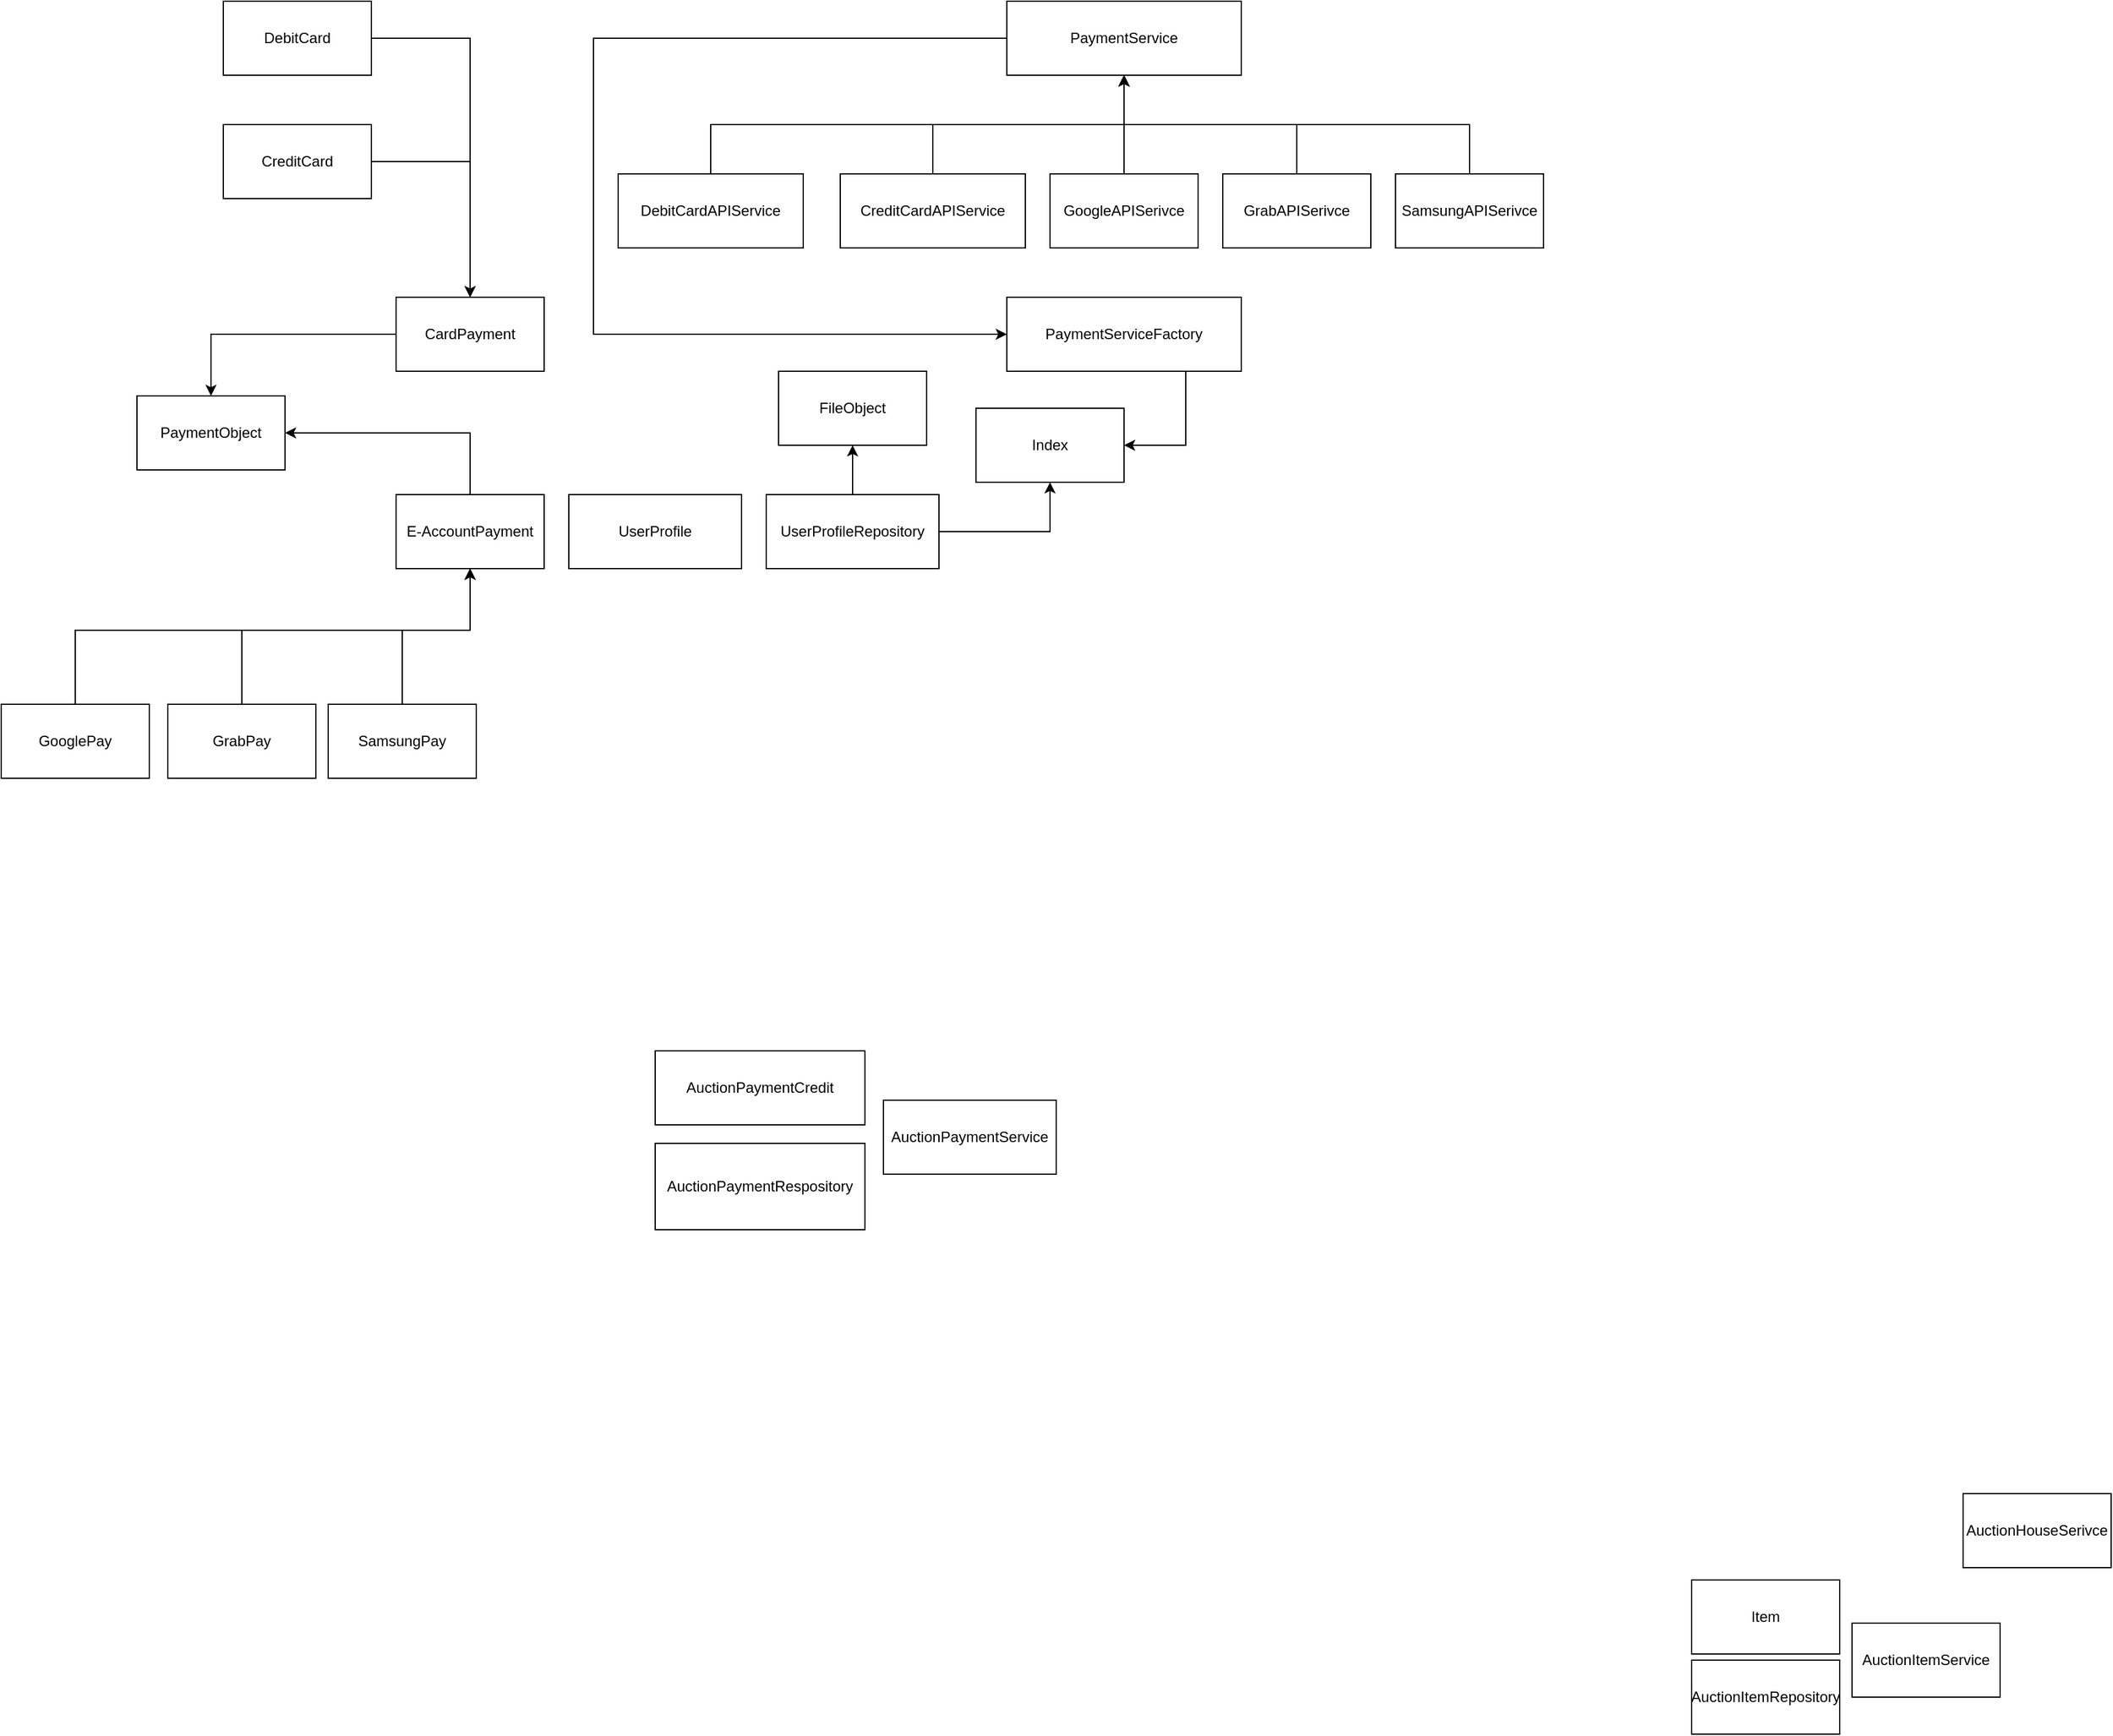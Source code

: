 <mxfile version="14.3.0" type="device" pages="2"><diagram id="2KOIB5N64ErdimOZ_Y05" name="Page-1"><mxGraphModel dx="2427" dy="1928" grid="1" gridSize="10" guides="1" tooltips="1" connect="1" arrows="1" fold="1" page="1" pageScale="1" pageWidth="850" pageHeight="1100" math="0" shadow="0"><root><mxCell id="0"/><mxCell id="1" parent="0"/><mxCell id="OVNvHfUNwyEjtYuhImq--3" value="UserProfile" style="rounded=0;whiteSpace=wrap;html=1;" parent="1" vertex="1"><mxGeometry x="-270" y="-150" width="140" height="60" as="geometry"/></mxCell><mxCell id="OVNvHfUNwyEjtYuhImq--6" value="Item" style="rounded=0;whiteSpace=wrap;html=1;" parent="1" vertex="1"><mxGeometry x="640" y="730" width="120" height="60" as="geometry"/></mxCell><mxCell id="OVNvHfUNwyEjtYuhImq--7" value="AuctionItemService" style="rounded=0;whiteSpace=wrap;html=1;" parent="1" vertex="1"><mxGeometry x="770" y="765" width="120" height="60" as="geometry"/></mxCell><mxCell id="OVNvHfUNwyEjtYuhImq--8" value="AuctionItemRepository" style="rounded=0;whiteSpace=wrap;html=1;" parent="1" vertex="1"><mxGeometry x="640" y="795" width="120" height="60" as="geometry"/></mxCell><mxCell id="OVNvHfUNwyEjtYuhImq--9" value="AuctionHouseSerivce" style="whiteSpace=wrap;html=1;" parent="1" vertex="1"><mxGeometry x="860" y="660" width="120" height="60" as="geometry"/></mxCell><mxCell id="OVNvHfUNwyEjtYuhImq--12" value="AuctionPaymentService" style="whiteSpace=wrap;html=1;" parent="1" vertex="1"><mxGeometry x="-15" y="341" width="140" height="60" as="geometry"/></mxCell><mxCell id="OVNvHfUNwyEjtYuhImq--13" value="AuctionPaymentCredit" style="whiteSpace=wrap;html=1;" parent="1" vertex="1"><mxGeometry x="-200" y="301" width="170" height="60" as="geometry"/></mxCell><mxCell id="OVNvHfUNwyEjtYuhImq--14" value="AuctionPaymentRespository" style="whiteSpace=wrap;html=1;" parent="1" vertex="1"><mxGeometry x="-200" y="376" width="170" height="70" as="geometry"/></mxCell><mxCell id="e3GGRHHCDp3BjyPEcR0e-14" style="edgeStyle=orthogonalEdgeStyle;rounded=0;orthogonalLoop=1;jettySize=auto;html=1;" edge="1" parent="1" source="OVNvHfUNwyEjtYuhImq--26" target="OVNvHfUNwyEjtYuhImq--42"><mxGeometry relative="1" as="geometry"/></mxCell><mxCell id="e3GGRHHCDp3BjyPEcR0e-16" style="edgeStyle=orthogonalEdgeStyle;rounded=0;orthogonalLoop=1;jettySize=auto;html=1;" edge="1" parent="1" source="OVNvHfUNwyEjtYuhImq--26" target="e3GGRHHCDp3BjyPEcR0e-1"><mxGeometry relative="1" as="geometry"/></mxCell><mxCell id="OVNvHfUNwyEjtYuhImq--26" value="UserProfileRepository" style="rounded=0;whiteSpace=wrap;html=1;" parent="1" vertex="1"><mxGeometry x="-110" y="-150" width="140" height="60" as="geometry"/></mxCell><mxCell id="e3GGRHHCDp3BjyPEcR0e-6" style="edgeStyle=orthogonalEdgeStyle;rounded=0;orthogonalLoop=1;jettySize=auto;html=1;" edge="1" parent="1" source="OVNvHfUNwyEjtYuhImq--33" target="mpyZbqCTOSIQwP_T6yYZ-1"><mxGeometry relative="1" as="geometry"><Array as="points"><mxPoint x="-155" y="-450"/><mxPoint x="180" y="-450"/></Array></mxGeometry></mxCell><mxCell id="OVNvHfUNwyEjtYuhImq--33" value="DebitCardAPIService" style="whiteSpace=wrap;html=1;" parent="1" vertex="1"><mxGeometry x="-230" y="-410" width="150" height="60" as="geometry"/></mxCell><mxCell id="OVNvHfUNwyEjtYuhImq--35" style="edgeStyle=orthogonalEdgeStyle;rounded=0;orthogonalLoop=1;jettySize=auto;html=1;" parent="1" source="OVNvHfUNwyEjtYuhImq--36" target="OVNvHfUNwyEjtYuhImq--41" edge="1"><mxGeometry relative="1" as="geometry"/></mxCell><mxCell id="OVNvHfUNwyEjtYuhImq--36" value="CardPayment" style="whiteSpace=wrap;html=1;" parent="1" vertex="1"><mxGeometry x="-410" y="-310" width="120" height="60" as="geometry"/></mxCell><mxCell id="wpagDBGOPuL4EPq9Ays_-21" style="edgeStyle=orthogonalEdgeStyle;rounded=0;orthogonalLoop=1;jettySize=auto;html=1;entryX=1;entryY=0.5;entryDx=0;entryDy=0;" parent="1" source="OVNvHfUNwyEjtYuhImq--39" target="OVNvHfUNwyEjtYuhImq--41" edge="1"><mxGeometry relative="1" as="geometry"><Array as="points"><mxPoint x="-350" y="-200"/></Array></mxGeometry></mxCell><mxCell id="OVNvHfUNwyEjtYuhImq--39" value="E-AccountPayment" style="whiteSpace=wrap;html=1;" parent="1" vertex="1"><mxGeometry x="-410" y="-150" width="120" height="60" as="geometry"/></mxCell><mxCell id="e3GGRHHCDp3BjyPEcR0e-8" style="edgeStyle=orthogonalEdgeStyle;rounded=0;orthogonalLoop=1;jettySize=auto;html=1;entryX=0.5;entryY=1;entryDx=0;entryDy=0;" edge="1" parent="1" source="OVNvHfUNwyEjtYuhImq--40" target="mpyZbqCTOSIQwP_T6yYZ-1"><mxGeometry relative="1" as="geometry"/></mxCell><mxCell id="OVNvHfUNwyEjtYuhImq--40" value="GoogleAPISerivce" style="whiteSpace=wrap;html=1;" parent="1" vertex="1"><mxGeometry x="120" y="-410" width="120" height="60" as="geometry"/></mxCell><mxCell id="OVNvHfUNwyEjtYuhImq--41" value="PaymentObject" style="whiteSpace=wrap;html=1;" parent="1" vertex="1"><mxGeometry x="-620" y="-230" width="120" height="60" as="geometry"/></mxCell><mxCell id="OVNvHfUNwyEjtYuhImq--42" value="Index" style="whiteSpace=wrap;html=1;" parent="1" vertex="1"><mxGeometry x="60" y="-220" width="120" height="60" as="geometry"/></mxCell><mxCell id="wpagDBGOPuL4EPq9Ays_-10" style="edgeStyle=orthogonalEdgeStyle;rounded=0;orthogonalLoop=1;jettySize=auto;html=1;" parent="1" source="wpagDBGOPuL4EPq9Ays_-6" target="OVNvHfUNwyEjtYuhImq--36" edge="1"><mxGeometry relative="1" as="geometry"/></mxCell><mxCell id="wpagDBGOPuL4EPq9Ays_-6" value="DebitCard" style="whiteSpace=wrap;html=1;" parent="1" vertex="1"><mxGeometry x="-550" y="-550" width="120" height="60" as="geometry"/></mxCell><mxCell id="wpagDBGOPuL4EPq9Ays_-11" style="edgeStyle=orthogonalEdgeStyle;rounded=0;orthogonalLoop=1;jettySize=auto;html=1;entryX=0.5;entryY=0;entryDx=0;entryDy=0;" parent="1" source="wpagDBGOPuL4EPq9Ays_-7" target="OVNvHfUNwyEjtYuhImq--36" edge="1"><mxGeometry relative="1" as="geometry"/></mxCell><mxCell id="wpagDBGOPuL4EPq9Ays_-7" value="CreditCard" style="whiteSpace=wrap;html=1;" parent="1" vertex="1"><mxGeometry x="-550" y="-450" width="120" height="60" as="geometry"/></mxCell><mxCell id="e3GGRHHCDp3BjyPEcR0e-7" style="edgeStyle=orthogonalEdgeStyle;rounded=0;orthogonalLoop=1;jettySize=auto;html=1;" edge="1" parent="1" source="wpagDBGOPuL4EPq9Ays_-9" target="mpyZbqCTOSIQwP_T6yYZ-1"><mxGeometry relative="1" as="geometry"/></mxCell><mxCell id="wpagDBGOPuL4EPq9Ays_-9" value="CreditCardAPIService" style="whiteSpace=wrap;html=1;" parent="1" vertex="1"><mxGeometry x="-50" y="-410" width="150" height="60" as="geometry"/></mxCell><mxCell id="Tz55kuSCzdBfh5Bdzw7j-8" style="edgeStyle=orthogonalEdgeStyle;rounded=0;orthogonalLoop=1;jettySize=auto;html=1;" parent="1" source="wpagDBGOPuL4EPq9Ays_-12" target="OVNvHfUNwyEjtYuhImq--39" edge="1"><mxGeometry relative="1" as="geometry"><Array as="points"><mxPoint x="-670" y="-40"/><mxPoint x="-350" y="-40"/></Array></mxGeometry></mxCell><mxCell id="wpagDBGOPuL4EPq9Ays_-12" value="GooglePay" style="whiteSpace=wrap;html=1;" parent="1" vertex="1"><mxGeometry x="-730" y="20" width="120" height="60" as="geometry"/></mxCell><mxCell id="Tz55kuSCzdBfh5Bdzw7j-7" style="edgeStyle=orthogonalEdgeStyle;rounded=0;orthogonalLoop=1;jettySize=auto;html=1;" parent="1" source="wpagDBGOPuL4EPq9Ays_-13" target="OVNvHfUNwyEjtYuhImq--39" edge="1"><mxGeometry relative="1" as="geometry"><Array as="points"><mxPoint x="-535" y="-40"/><mxPoint x="-350" y="-40"/></Array></mxGeometry></mxCell><mxCell id="wpagDBGOPuL4EPq9Ays_-13" value="GrabPay" style="whiteSpace=wrap;html=1;" parent="1" vertex="1"><mxGeometry x="-595" y="20" width="120" height="60" as="geometry"/></mxCell><mxCell id="Tz55kuSCzdBfh5Bdzw7j-6" style="edgeStyle=orthogonalEdgeStyle;rounded=0;orthogonalLoop=1;jettySize=auto;html=1;entryX=0.5;entryY=1;entryDx=0;entryDy=0;" parent="1" source="wpagDBGOPuL4EPq9Ays_-14" target="OVNvHfUNwyEjtYuhImq--39" edge="1"><mxGeometry relative="1" as="geometry"><Array as="points"><mxPoint x="-405" y="-40"/><mxPoint x="-350" y="-40"/></Array></mxGeometry></mxCell><mxCell id="wpagDBGOPuL4EPq9Ays_-14" value="SamsungPay" style="whiteSpace=wrap;html=1;" parent="1" vertex="1"><mxGeometry x="-465" y="20" width="120" height="60" as="geometry"/></mxCell><mxCell id="e3GGRHHCDp3BjyPEcR0e-9" style="edgeStyle=orthogonalEdgeStyle;rounded=0;orthogonalLoop=1;jettySize=auto;html=1;" edge="1" parent="1" source="wpagDBGOPuL4EPq9Ays_-22" target="mpyZbqCTOSIQwP_T6yYZ-1"><mxGeometry relative="1" as="geometry"/></mxCell><mxCell id="wpagDBGOPuL4EPq9Ays_-22" value="GrabAPISerivce" style="whiteSpace=wrap;html=1;" parent="1" vertex="1"><mxGeometry x="260" y="-410" width="120" height="60" as="geometry"/></mxCell><mxCell id="e3GGRHHCDp3BjyPEcR0e-10" style="edgeStyle=orthogonalEdgeStyle;rounded=0;orthogonalLoop=1;jettySize=auto;html=1;entryX=0.5;entryY=1;entryDx=0;entryDy=0;" edge="1" parent="1" source="wpagDBGOPuL4EPq9Ays_-23" target="mpyZbqCTOSIQwP_T6yYZ-1"><mxGeometry relative="1" as="geometry"><Array as="points"><mxPoint x="460" y="-450"/><mxPoint x="180" y="-450"/></Array></mxGeometry></mxCell><mxCell id="wpagDBGOPuL4EPq9Ays_-23" value="SamsungAPISerivce" style="whiteSpace=wrap;html=1;" parent="1" vertex="1"><mxGeometry x="400" y="-410" width="120" height="60" as="geometry"/></mxCell><mxCell id="e3GGRHHCDp3BjyPEcR0e-12" style="edgeStyle=orthogonalEdgeStyle;rounded=0;orthogonalLoop=1;jettySize=auto;html=1;entryX=0;entryY=0.5;entryDx=0;entryDy=0;" edge="1" parent="1" source="mpyZbqCTOSIQwP_T6yYZ-1" target="e3GGRHHCDp3BjyPEcR0e-11"><mxGeometry relative="1" as="geometry"><Array as="points"><mxPoint x="-250" y="-520"/><mxPoint x="-250" y="-280"/></Array></mxGeometry></mxCell><mxCell id="mpyZbqCTOSIQwP_T6yYZ-1" value="PaymentService" style="whiteSpace=wrap;html=1;" parent="1" vertex="1"><mxGeometry x="85" y="-550" width="190" height="60" as="geometry"/></mxCell><mxCell id="e3GGRHHCDp3BjyPEcR0e-1" value="FileObject" style="whiteSpace=wrap;html=1;" vertex="1" parent="1"><mxGeometry x="-100" y="-250" width="120" height="60" as="geometry"/></mxCell><mxCell id="e3GGRHHCDp3BjyPEcR0e-13" style="edgeStyle=orthogonalEdgeStyle;rounded=0;orthogonalLoop=1;jettySize=auto;html=1;entryX=1;entryY=0.5;entryDx=0;entryDy=0;" edge="1" parent="1" source="e3GGRHHCDp3BjyPEcR0e-11" target="OVNvHfUNwyEjtYuhImq--42"><mxGeometry relative="1" as="geometry"><Array as="points"><mxPoint x="230" y="-190"/></Array></mxGeometry></mxCell><mxCell id="e3GGRHHCDp3BjyPEcR0e-11" value="PaymentServiceFactory" style="whiteSpace=wrap;html=1;" vertex="1" parent="1"><mxGeometry x="85" y="-310" width="190" height="60" as="geometry"/></mxCell></root></mxGraphModel></diagram><diagram name="Class Diagram" id="8i16ODUUJk-zlXluK6kG"><mxGraphModel dx="1796" dy="1597" grid="1" gridSize="10" guides="1" tooltips="1" connect="1" arrows="1" fold="1" page="1" pageScale="1" pageWidth="850" pageHeight="1100" math="0" shadow="0"><root><mxCell id="P2Dz0mEHDDmNIb5PMjdy-0"/><mxCell id="P2Dz0mEHDDmNIb5PMjdy-1" parent="P2Dz0mEHDDmNIb5PMjdy-0"/><mxCell id="8g-rBgWS3mRkG20rDwMc-0" value="" style="rounded=0;whiteSpace=wrap;html=1;" parent="P2Dz0mEHDDmNIb5PMjdy-1" vertex="1"><mxGeometry x="-330" y="-120" width="710" height="650" as="geometry"/></mxCell><mxCell id="dmM8imzTffKyK5uBwIWd-29" value="" style="group" parent="P2Dz0mEHDDmNIb5PMjdy-1" vertex="1" connectable="0"><mxGeometry x="-300" y="-80" width="270" height="260" as="geometry"/></mxCell><mxCell id="dmM8imzTffKyK5uBwIWd-0" value="" style="rounded=0;whiteSpace=wrap;html=1;" parent="dmM8imzTffKyK5uBwIWd-29" vertex="1"><mxGeometry width="270" height="260" as="geometry"/></mxCell><mxCell id="dmM8imzTffKyK5uBwIWd-3" value="User Profile" style="rounded=0;whiteSpace=wrap;html=1;align=left;" parent="dmM8imzTffKyK5uBwIWd-29" vertex="1"><mxGeometry width="270" height="30" as="geometry"/></mxCell><mxCell id="dmM8imzTffKyK5uBwIWd-4" value="" style="rounded=0;whiteSpace=wrap;html=1;align=left;" parent="dmM8imzTffKyK5uBwIWd-29" vertex="1"><mxGeometry y="30" width="270" height="80" as="geometry"/></mxCell><mxCell id="dmM8imzTffKyK5uBwIWd-5" value="- name: String&lt;br&gt;- DoB: Date&lt;br&gt;- occupation: String&lt;br&gt;- uniqueID: String&lt;br&gt;- createdAt: Date" style="text;html=1;strokeColor=none;fillColor=none;align=left;verticalAlign=middle;whiteSpace=wrap;rounded=0;" parent="dmM8imzTffKyK5uBwIWd-29" vertex="1"><mxGeometry y="12" width="270" height="110" as="geometry"/></mxCell><mxCell id="dmM8imzTffKyK5uBwIWd-8" value="+ getName()&lt;br&gt;+ getDoB()&lt;br&gt;+ setOccupation(occupation: String)&lt;br&gt;+ getOccupation()&lt;br&gt;+ getUniqueID()&lt;br&gt;+ getCreatedAt()" style="text;html=1;strokeColor=none;fillColor=none;align=left;verticalAlign=middle;whiteSpace=wrap;rounded=0;" parent="dmM8imzTffKyK5uBwIWd-29" vertex="1"><mxGeometry y="110" width="270" height="80" as="geometry"/></mxCell><mxCell id="dmM8imzTffKyK5uBwIWd-30" value="" style="group" parent="P2Dz0mEHDDmNIb5PMjdy-1" vertex="1" connectable="0"><mxGeometry x="-300" y="210" width="390" height="290" as="geometry"/></mxCell><mxCell id="dmM8imzTffKyK5uBwIWd-31" value="" style="rounded=0;whiteSpace=wrap;html=1;" parent="dmM8imzTffKyK5uBwIWd-30" vertex="1"><mxGeometry width="364.0" height="290" as="geometry"/></mxCell><mxCell id="dmM8imzTffKyK5uBwIWd-32" value="User Profile Repository" style="rounded=0;whiteSpace=wrap;html=1;align=left;" parent="dmM8imzTffKyK5uBwIWd-30" vertex="1"><mxGeometry width="364.0" height="33.462" as="geometry"/></mxCell><mxCell id="dmM8imzTffKyK5uBwIWd-33" value="" style="rounded=0;whiteSpace=wrap;html=1;align=left;" parent="dmM8imzTffKyK5uBwIWd-30" vertex="1"><mxGeometry y="33.46" width="364" height="46.54" as="geometry"/></mxCell><mxCell id="dmM8imzTffKyK5uBwIWd-35" value="+ addUserProfile(u: UserProfile)&lt;br&gt;+ deleteUserProfile(u: UserProfile)&lt;br&gt;+ updateUserProfile(u: UserProfile)&lt;br&gt;+ getUserProfile()&lt;br&gt;+ getUserProfile(uniqueID: String)&lt;br&gt;+ fileWriteObject()&lt;br&gt;+ fileReadObject()" style="text;html=1;strokeColor=none;fillColor=none;align=left;verticalAlign=middle;whiteSpace=wrap;rounded=0;" parent="dmM8imzTffKyK5uBwIWd-30" vertex="1"><mxGeometry y="80" width="390" height="110" as="geometry"/></mxCell><mxCell id="dmM8imzTffKyK5uBwIWd-34" value="- fileName: String&lt;br&gt;- userList: List&amp;lt;UserProfile&amp;gt;" style="text;html=1;strokeColor=none;fillColor=none;align=left;verticalAlign=middle;whiteSpace=wrap;rounded=0;" parent="dmM8imzTffKyK5uBwIWd-30" vertex="1"><mxGeometry y="33.46" width="364" height="46.54" as="geometry"/></mxCell><mxCell id="5aeJ9ZE5QNEJxUDV2E_B-5" value="" style="group" parent="P2Dz0mEHDDmNIb5PMjdy-1" vertex="1" connectable="0"><mxGeometry x="10" y="-80" width="360" height="260" as="geometry"/></mxCell><mxCell id="dmM8imzTffKyK5uBwIWd-38" value="" style="rounded=0;whiteSpace=wrap;html=1;" parent="5aeJ9ZE5QNEJxUDV2E_B-5" vertex="1"><mxGeometry width="345.6" height="260" as="geometry"/></mxCell><mxCell id="dmM8imzTffKyK5uBwIWd-39" value="User Profile Service" style="rounded=0;whiteSpace=wrap;html=1;align=left;" parent="5aeJ9ZE5QNEJxUDV2E_B-5" vertex="1"><mxGeometry width="345.6" height="30" as="geometry"/></mxCell><mxCell id="dmM8imzTffKyK5uBwIWd-42" value="+ createUserProfile(name: String, dob:Date, occupation: String)&lt;br&gt;+ deleteUserProfile(uniqueID: String)&lt;br&gt;+ updateUserProfile(uniqueID: String, occupation:String)&lt;br&gt;+ viewUserProfileList()&lt;br&gt;+ viewUserProfile(uniqueID: String)" style="text;html=1;strokeColor=none;fillColor=none;align=left;verticalAlign=middle;whiteSpace=wrap;rounded=0;" parent="5aeJ9ZE5QNEJxUDV2E_B-5" vertex="1"><mxGeometry y="60" width="360.0" height="80" as="geometry"/></mxCell><mxCell id="5aeJ9ZE5QNEJxUDV2E_B-4" value="- upr: UserProfileRepository" style="whiteSpace=wrap;html=1;align=left;" parent="5aeJ9ZE5QNEJxUDV2E_B-5" vertex="1"><mxGeometry y="30" width="345.6" height="30" as="geometry"/></mxCell><mxCell id="8g-rBgWS3mRkG20rDwMc-1" value="User Profile" style="text;html=1;strokeColor=none;fillColor=none;align=center;verticalAlign=middle;whiteSpace=wrap;rounded=0;" parent="P2Dz0mEHDDmNIb5PMjdy-1" vertex="1"><mxGeometry x="-330" y="-120" width="80" height="20" as="geometry"/></mxCell><mxCell id="TrtC-TVVJnQffVpj-WIV-0" value="" style="group" parent="P2Dz0mEHDDmNIb5PMjdy-1" vertex="1" connectable="0"><mxGeometry x="260" y="760" width="270" height="260" as="geometry"/></mxCell><mxCell id="TrtC-TVVJnQffVpj-WIV-1" value="" style="rounded=0;whiteSpace=wrap;html=1;" parent="TrtC-TVVJnQffVpj-WIV-0" vertex="1"><mxGeometry width="270" height="260" as="geometry"/></mxCell><mxCell id="TrtC-TVVJnQffVpj-WIV-2" value="CardPayment" style="rounded=0;whiteSpace=wrap;html=1;align=left;" parent="TrtC-TVVJnQffVpj-WIV-0" vertex="1"><mxGeometry width="270" height="30" as="geometry"/></mxCell><mxCell id="TrtC-TVVJnQffVpj-WIV-3" value="" style="rounded=0;whiteSpace=wrap;html=1;align=left;" parent="TrtC-TVVJnQffVpj-WIV-0" vertex="1"><mxGeometry y="30" width="270" height="90" as="geometry"/></mxCell><mxCell id="TrtC-TVVJnQffVpj-WIV-4" value="- identityCode: String&lt;br&gt;- cvvValue: String&lt;br&gt;- expiryDate: Date&lt;br&gt;- cardType: enum(CardType)&lt;br&gt;- verified: boolean" style="text;html=1;strokeColor=none;fillColor=none;align=left;verticalAlign=middle;whiteSpace=wrap;rounded=0;" parent="TrtC-TVVJnQffVpj-WIV-0" vertex="1"><mxGeometry y="26" width="270" height="84" as="geometry"/></mxCell><mxCell id="TrtC-TVVJnQffVpj-WIV-5" value="+ getIdentityCode()&lt;br&gt;+ getCvvValue()&lt;br&gt;+ getExpiryDate()&lt;br&gt;+ getCardOwnerName()&lt;br&gt;+ getCardType()&lt;br&gt;+ getVerified()&lt;br&gt;+ setVerified()&lt;br&gt;+ pay(amount: double)" style="text;html=1;strokeColor=none;fillColor=none;align=left;verticalAlign=middle;whiteSpace=wrap;rounded=0;" parent="TrtC-TVVJnQffVpj-WIV-0" vertex="1"><mxGeometry y="120" width="270" height="118" as="geometry"/></mxCell><mxCell id="neQlk8XRQE_lGBKE0n6T-7" value="" style="rounded=0;whiteSpace=wrap;html=1;" parent="P2Dz0mEHDDmNIb5PMjdy-1" vertex="1"><mxGeometry x="260" y="1040" width="270" height="60" as="geometry"/></mxCell><mxCell id="neQlk8XRQE_lGBKE0n6T-8" value="Bank API Service" style="rounded=0;whiteSpace=wrap;html=1;align=left;" parent="P2Dz0mEHDDmNIb5PMjdy-1" vertex="1"><mxGeometry x="260" y="1040" width="270" height="30" as="geometry"/></mxCell><mxCell id="neQlk8XRQE_lGBKE0n6T-11" value="+ verifiyIdentityCard(p: CardPayment)" style="text;html=1;strokeColor=none;fillColor=none;align=left;verticalAlign=middle;whiteSpace=wrap;rounded=0;" parent="P2Dz0mEHDDmNIb5PMjdy-1" vertex="1"><mxGeometry x="260" y="1070" width="270" height="20" as="geometry"/></mxCell><mxCell id="5qB0QaIXKI_vUI9aS-en-7" value="" style="group" parent="P2Dz0mEHDDmNIb5PMjdy-1" vertex="1" connectable="0"><mxGeometry x="-50" y="760" width="270" height="320" as="geometry"/></mxCell><mxCell id="8Av1viue4UBTjkgRkVqu-1" value="" style="rounded=0;whiteSpace=wrap;html=1;" parent="5qB0QaIXKI_vUI9aS-en-7" vertex="1"><mxGeometry width="270" height="320" as="geometry"/></mxCell><mxCell id="8Av1viue4UBTjkgRkVqu-2" value="GooglePayment" style="rounded=0;whiteSpace=wrap;html=1;align=left;" parent="5qB0QaIXKI_vUI9aS-en-7" vertex="1"><mxGeometry width="270" height="36.923" as="geometry"/></mxCell><mxCell id="8Av1viue4UBTjkgRkVqu-3" value="" style="rounded=0;whiteSpace=wrap;html=1;align=left;" parent="5qB0QaIXKI_vUI9aS-en-7" vertex="1"><mxGeometry y="36.92" width="270" height="93.08" as="geometry"/></mxCell><mxCell id="8Av1viue4UBTjkgRkVqu-4" value="- googleAccountName: String&lt;br&gt;- googleAccountCurrency: String&lt;br&gt;- googleAccountLimit: double&lt;br&gt;- googleSecretValue: String&lt;br&gt;- verified: boolean" style="text;html=1;strokeColor=none;fillColor=none;align=left;verticalAlign=middle;whiteSpace=wrap;rounded=0;" parent="5qB0QaIXKI_vUI9aS-en-7" vertex="1"><mxGeometry y="14" width="270" height="120.615" as="geometry"/></mxCell><mxCell id="8Av1viue4UBTjkgRkVqu-5" value="+ getGoogleAccountID()&lt;br&gt;+ getGoogleAccountName()&lt;br&gt;+ getGoogleAccountCurrency()&lt;br&gt;+ setGoogleAccountCurrency(currency: String)&lt;br&gt;+ getGoogleAccountLimit()&lt;br&gt;+ setGoogleAccountLimit(limit: double)&lt;br&gt;+ getGoogleSecretValue()&lt;br&gt;+ getVerified()&lt;br&gt;+ setVerified()&lt;br&gt;+ pay(amount: double)" style="text;html=1;strokeColor=none;fillColor=none;align=left;verticalAlign=middle;whiteSpace=wrap;rounded=0;" parent="5qB0QaIXKI_vUI9aS-en-7" vertex="1"><mxGeometry y="130" width="270" height="150" as="geometry"/></mxCell><mxCell id="5qB0QaIXKI_vUI9aS-en-9" value="" style="rounded=0;whiteSpace=wrap;html=1;" parent="P2Dz0mEHDDmNIb5PMjdy-1" vertex="1"><mxGeometry x="-50" y="1100" width="270" height="60" as="geometry"/></mxCell><mxCell id="5qB0QaIXKI_vUI9aS-en-10" value="Google API Service" style="rounded=0;whiteSpace=wrap;html=1;align=left;" parent="P2Dz0mEHDDmNIb5PMjdy-1" vertex="1"><mxGeometry x="-50" y="1100" width="270" height="30" as="geometry"/></mxCell><mxCell id="5qB0QaIXKI_vUI9aS-en-11" value="+ verifiyGoogleAccount(g: GooglePayment)" style="text;html=1;strokeColor=none;fillColor=none;align=left;verticalAlign=middle;whiteSpace=wrap;rounded=0;" parent="P2Dz0mEHDDmNIb5PMjdy-1" vertex="1"><mxGeometry x="-50" y="1130" width="270" height="20" as="geometry"/></mxCell><mxCell id="LtqTmSgWSsv3zUbwUViP-1" value="" style="group" parent="P2Dz0mEHDDmNIb5PMjdy-1" vertex="1" connectable="0"><mxGeometry x="-50" y="590" width="270" height="130" as="geometry"/></mxCell><mxCell id="5qB0QaIXKI_vUI9aS-en-1" value="" style="rounded=0;whiteSpace=wrap;html=1;" parent="LtqTmSgWSsv3zUbwUViP-1" vertex="1"><mxGeometry y="50" width="270" height="90" as="geometry"/></mxCell><mxCell id="5qB0QaIXKI_vUI9aS-en-2" value="Payment Interface {interface}" style="rounded=0;whiteSpace=wrap;html=1;align=left;" parent="LtqTmSgWSsv3zUbwUViP-1" vertex="1"><mxGeometry y="50" width="270" height="30" as="geometry"/></mxCell><mxCell id="5qB0QaIXKI_vUI9aS-en-5" value="+ getPaymentID()&lt;br&gt;+ pay(amount: double)&lt;br&gt;+ verify()" style="text;html=1;strokeColor=none;fillColor=none;align=left;verticalAlign=middle;whiteSpace=wrap;rounded=0;" parent="LtqTmSgWSsv3zUbwUViP-1" vertex="1"><mxGeometry y="80" width="270" height="50" as="geometry"/></mxCell><mxCell id="-L3kKWWx30AKZ7RZyIV8-0" value="" style="group" parent="P2Dz0mEHDDmNIb5PMjdy-1" vertex="1" connectable="0"><mxGeometry x="-520" y="830" width="450" height="140" as="geometry"/></mxCell><mxCell id="w48QJTYEl0AQYgitOjoj-2" value="" style="rounded=0;whiteSpace=wrap;html=1;" parent="-L3kKWWx30AKZ7RZyIV8-0" vertex="1"><mxGeometry y="-20" width="450" height="110" as="geometry"/></mxCell><mxCell id="w48QJTYEl0AQYgitOjoj-3" value="Payment Interface Factory" style="rounded=0;whiteSpace=wrap;html=1;align=left;" parent="-L3kKWWx30AKZ7RZyIV8-0" vertex="1"><mxGeometry y="-20" width="450" height="30" as="geometry"/></mxCell><mxCell id="w48QJTYEl0AQYgitOjoj-6" value="+ createPaymentInterface(&lt;span&gt;String identityCode, String cvvValue, Date expiryDate,&lt;br&gt;&lt;/span&gt;&lt;span&gt;&#9;&#9;&#9;&lt;/span&gt;&lt;span&gt;CardType type&lt;/span&gt;)&lt;br&gt;+ createPaymentInterface(String googleAccountName, String googleSecretValue)" style="text;html=1;strokeColor=none;fillColor=none;align=left;verticalAlign=middle;whiteSpace=wrap;rounded=0;" parent="-L3kKWWx30AKZ7RZyIV8-0" vertex="1"><mxGeometry y="-20" width="450" height="110" as="geometry"/></mxCell><mxCell id="UBqSMhE7JbLtEKvTfhZd-2" value="" style="rounded=0;whiteSpace=wrap;html=1;" parent="P2Dz0mEHDDmNIb5PMjdy-1" vertex="1"><mxGeometry x="-340" y="950" width="270" height="170" as="geometry"/></mxCell><mxCell id="UBqSMhE7JbLtEKvTfhZd-3" value="Payment Interface Repository" style="rounded=0;whiteSpace=wrap;html=1;align=left;" parent="P2Dz0mEHDDmNIb5PMjdy-1" vertex="1"><mxGeometry x="-340" y="950" width="270" height="30" as="geometry"/></mxCell><mxCell id="UBqSMhE7JbLtEKvTfhZd-4" value="" style="rounded=0;whiteSpace=wrap;html=1;align=left;" parent="P2Dz0mEHDDmNIb5PMjdy-1" vertex="1"><mxGeometry x="-340" y="980" width="270" height="40" as="geometry"/></mxCell><mxCell id="UBqSMhE7JbLtEKvTfhZd-5" value="- fileName: String&lt;br&gt;- pList: List&amp;lt;PaymentType&amp;gt;" style="text;html=1;strokeColor=none;fillColor=none;align=left;verticalAlign=middle;whiteSpace=wrap;rounded=0;" parent="P2Dz0mEHDDmNIb5PMjdy-1" vertex="1"><mxGeometry x="-340" y="980" width="270" height="40" as="geometry"/></mxCell><mxCell id="UBqSMhE7JbLtEKvTfhZd-6" value="+ addPayment(p: PaymentInterface)&lt;br&gt;+ deletePayment(p: PaymentInterface)&lt;br&gt;+ getPayment()&lt;br&gt;+ getPayment(id: String)&lt;br&gt;+ fileWriteObject()&lt;br&gt;+ fileReadOBject()" style="text;html=1;strokeColor=none;fillColor=none;align=left;verticalAlign=middle;whiteSpace=wrap;rounded=0;" parent="P2Dz0mEHDDmNIb5PMjdy-1" vertex="1"><mxGeometry x="-340" y="1020" width="270" height="100" as="geometry"/></mxCell><mxCell id="-L3kKWWx30AKZ7RZyIV8-1" value="" style="group" parent="P2Dz0mEHDDmNIb5PMjdy-1" vertex="1" connectable="0"><mxGeometry x="-710" y="710" width="660" height="380" as="geometry"/></mxCell><mxCell id="8g-rBgWS3mRkG20rDwMc-4" value="" style="rounded=0;whiteSpace=wrap;html=1;" parent="-L3kKWWx30AKZ7RZyIV8-1" vertex="1"><mxGeometry x="190" y="-90" width="450" height="170" as="geometry"/></mxCell><mxCell id="8g-rBgWS3mRkG20rDwMc-5" value="Payment Interface Service" style="rounded=0;whiteSpace=wrap;html=1;align=left;" parent="-L3kKWWx30AKZ7RZyIV8-1" vertex="1"><mxGeometry x="190" y="-90" width="450" height="30" as="geometry"/></mxCell><mxCell id="8g-rBgWS3mRkG20rDwMc-6" value="" style="rounded=0;whiteSpace=wrap;html=1;align=left;" parent="-L3kKWWx30AKZ7RZyIV8-1" vertex="1"><mxGeometry x="190" y="-60" width="450" height="30" as="geometry"/></mxCell><mxCell id="8g-rBgWS3mRkG20rDwMc-7" value="- pir: PaymentInferfaceRepository" style="text;html=1;strokeColor=none;fillColor=none;align=left;verticalAlign=middle;whiteSpace=wrap;rounded=0;" parent="-L3kKWWx30AKZ7RZyIV8-1" vertex="1"><mxGeometry x="190" y="-60" width="450" height="30" as="geometry"/></mxCell><mxCell id="8g-rBgWS3mRkG20rDwMc-8" value="+ addPaymentInterface(&lt;span&gt;identityCode: String, cvvValue: String, expiryDate: Date,&lt;/span&gt;&lt;div&gt;type: CardType)&lt;/div&gt;+ addPaymentInterface(googleAccountName: String, googleSecretValue: String)&lt;br&gt;+ deletePayment(paymentID: String)&lt;br&gt;+ viewPaymentList()&lt;br&gt;+ viewPayment(paymentID: String)&lt;br&gt;+ chargePaymentInterface(identifier: String, amt: double)" style="text;html=1;strokeColor=none;fillColor=none;align=left;verticalAlign=middle;whiteSpace=wrap;rounded=0;" parent="-L3kKWWx30AKZ7RZyIV8-1" vertex="1"><mxGeometry x="190" y="-60" width="450" height="170" as="geometry"/></mxCell></root></mxGraphModel></diagram></mxfile>
